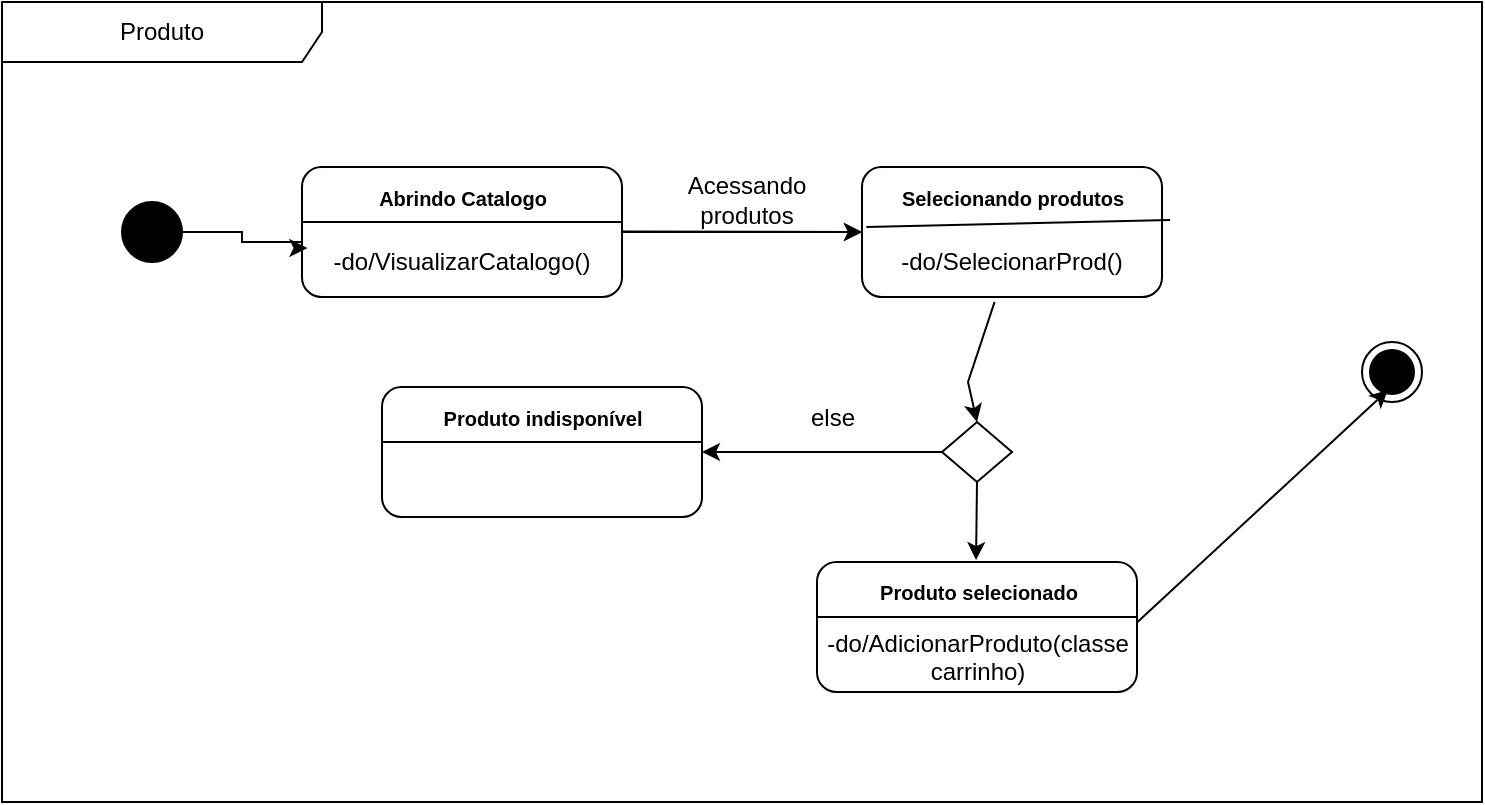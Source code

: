 <mxfile version="22.0.4" type="device">
  <diagram name="Página-1" id="yGVLeHQKEQPd2i5TsVwd">
    <mxGraphModel dx="1434" dy="782" grid="1" gridSize="10" guides="1" tooltips="1" connect="1" arrows="1" fold="1" page="1" pageScale="1" pageWidth="827" pageHeight="1169" math="0" shadow="0">
      <root>
        <mxCell id="0" />
        <mxCell id="1" parent="0" />
        <mxCell id="7DO0XFJWpTBuvcCqESki-1" value="Produto" style="shape=umlFrame;whiteSpace=wrap;html=1;pointerEvents=0;recursiveResize=0;container=1;collapsible=0;width=160;" parent="1" vertex="1">
          <mxGeometry x="30" y="10" width="740" height="400" as="geometry" />
        </mxCell>
        <mxCell id="7DO0XFJWpTBuvcCqESki-2" value="" style="ellipse;html=1;shape=endState;fillColor=#000000;strokeColor=#000000;" parent="7DO0XFJWpTBuvcCqESki-1" vertex="1">
          <mxGeometry x="680" y="170" width="30" height="30" as="geometry" />
        </mxCell>
        <mxCell id="7DO0XFJWpTBuvcCqESki-3" value="" style="ellipse;whiteSpace=wrap;html=1;aspect=fixed;fillColor=#000000;" parent="7DO0XFJWpTBuvcCqESki-1" vertex="1">
          <mxGeometry x="60" y="100" width="30" height="30" as="geometry" />
        </mxCell>
        <mxCell id="7DO0XFJWpTBuvcCqESki-4" style="edgeStyle=orthogonalEdgeStyle;rounded=0;orthogonalLoop=1;jettySize=auto;html=1;entryX=0;entryY=0.5;entryDx=0;entryDy=0;" parent="7DO0XFJWpTBuvcCqESki-1" source="7DO0XFJWpTBuvcCqESki-5" target="7DO0XFJWpTBuvcCqESki-8" edge="1">
          <mxGeometry relative="1" as="geometry" />
        </mxCell>
        <mxCell id="7DO0XFJWpTBuvcCqESki-5" value="&lt;br&gt;&lt;br&gt;-do/VisualizarCatalogo()" style="rounded=1;whiteSpace=wrap;html=1;" parent="7DO0XFJWpTBuvcCqESki-1" vertex="1">
          <mxGeometry x="150" y="82.5" width="160" height="65" as="geometry" />
        </mxCell>
        <mxCell id="7DO0XFJWpTBuvcCqESki-6" value="" style="endArrow=none;html=1;rounded=0;" parent="7DO0XFJWpTBuvcCqESki-1" edge="1">
          <mxGeometry width="50" height="50" relative="1" as="geometry">
            <mxPoint x="150" y="110" as="sourcePoint" />
            <mxPoint x="310" y="110" as="targetPoint" />
          </mxGeometry>
        </mxCell>
        <mxCell id="7DO0XFJWpTBuvcCqESki-7" value="&lt;span style=&quot;font-size: 10px;&quot;&gt;&lt;b&gt;Abrindo Catalogo&lt;br&gt;&lt;/b&gt;&lt;/span&gt;" style="text;html=1;align=center;verticalAlign=middle;resizable=0;points=[];autosize=1;strokeColor=none;fillColor=none;" parent="7DO0XFJWpTBuvcCqESki-1" vertex="1">
          <mxGeometry x="175" y="82.5" width="110" height="30" as="geometry" />
        </mxCell>
        <mxCell id="7DO0XFJWpTBuvcCqESki-8" value="&lt;br&gt;&lt;br&gt;-do/SelecionarProd()" style="rounded=1;whiteSpace=wrap;html=1;" parent="7DO0XFJWpTBuvcCqESki-1" vertex="1">
          <mxGeometry x="430" y="82.5" width="150" height="65" as="geometry" />
        </mxCell>
        <mxCell id="7DO0XFJWpTBuvcCqESki-9" value="" style="endArrow=none;html=1;rounded=0;entryX=1.027;entryY=0.408;entryDx=0;entryDy=0;entryPerimeter=0;exitX=0.01;exitY=0.329;exitDx=0;exitDy=0;exitPerimeter=0;" parent="7DO0XFJWpTBuvcCqESki-1" target="7DO0XFJWpTBuvcCqESki-8" edge="1">
          <mxGeometry width="50" height="50" relative="1" as="geometry">
            <mxPoint x="432.16" y="112.495" as="sourcePoint" />
            <mxPoint x="550" y="112.495" as="targetPoint" />
          </mxGeometry>
        </mxCell>
        <mxCell id="7DO0XFJWpTBuvcCqESki-10" value="&lt;span style=&quot;font-size: 10px;&quot;&gt;&lt;b&gt;Selecionando produtos&lt;br&gt;&lt;/b&gt;&lt;/span&gt;" style="text;html=1;align=center;verticalAlign=middle;resizable=0;points=[];autosize=1;strokeColor=none;fillColor=none;" parent="7DO0XFJWpTBuvcCqESki-1" vertex="1">
          <mxGeometry x="440" y="82.5" width="130" height="30" as="geometry" />
        </mxCell>
        <mxCell id="7DO0XFJWpTBuvcCqESki-11" style="edgeStyle=orthogonalEdgeStyle;rounded=0;orthogonalLoop=1;jettySize=auto;html=1;exitX=1;exitY=0.5;exitDx=0;exitDy=0;entryX=0.017;entryY=0.623;entryDx=0;entryDy=0;entryPerimeter=0;" parent="7DO0XFJWpTBuvcCqESki-1" source="7DO0XFJWpTBuvcCqESki-3" target="7DO0XFJWpTBuvcCqESki-5" edge="1">
          <mxGeometry relative="1" as="geometry">
            <Array as="points">
              <mxPoint x="120" y="115" />
              <mxPoint x="120" y="120" />
              <mxPoint x="150" y="120" />
              <mxPoint x="150" y="123" />
            </Array>
          </mxGeometry>
        </mxCell>
        <mxCell id="7DO0XFJWpTBuvcCqESki-12" value="Acessando&lt;br&gt;produtos" style="endArrow=classic;html=1;rounded=0;labelBackgroundColor=default;strokeColor=default;align=center;verticalAlign=middle;fontFamily=Helvetica;fontSize=12;fontColor=default;shape=connector;" parent="7DO0XFJWpTBuvcCqESki-1" edge="1">
          <mxGeometry x="0.021" y="16" width="50" height="50" relative="1" as="geometry">
            <mxPoint x="310" y="114.75" as="sourcePoint" />
            <mxPoint x="430" y="115" as="targetPoint" />
            <mxPoint as="offset" />
          </mxGeometry>
        </mxCell>
        <mxCell id="7DO0XFJWpTBuvcCqESki-13" value="" style="rhombus;whiteSpace=wrap;html=1;" parent="7DO0XFJWpTBuvcCqESki-1" vertex="1">
          <mxGeometry x="470" y="210" width="35" height="30" as="geometry" />
        </mxCell>
        <mxCell id="7DO0XFJWpTBuvcCqESki-14" value="" style="endArrow=classic;html=1;rounded=0;labelBackgroundColor=default;strokeColor=default;align=center;verticalAlign=middle;fontFamily=Helvetica;fontSize=12;fontColor=default;shape=connector;exitX=0.442;exitY=1.038;exitDx=0;exitDy=0;exitPerimeter=0;entryX=0.5;entryY=0;entryDx=0;entryDy=0;" parent="7DO0XFJWpTBuvcCqESki-1" source="7DO0XFJWpTBuvcCqESki-8" target="7DO0XFJWpTBuvcCqESki-13" edge="1">
          <mxGeometry x="0.021" y="16" width="50" height="50" relative="1" as="geometry">
            <mxPoint x="437" y="211.75" as="sourcePoint" />
            <mxPoint x="555" y="210" as="targetPoint" />
            <mxPoint as="offset" />
            <Array as="points">
              <mxPoint x="483" y="190" />
            </Array>
          </mxGeometry>
        </mxCell>
        <mxCell id="7DO0XFJWpTBuvcCqESki-15" value="" style="rounded=1;whiteSpace=wrap;html=1;" parent="7DO0XFJWpTBuvcCqESki-1" vertex="1">
          <mxGeometry x="190" y="192.5" width="160" height="65" as="geometry" />
        </mxCell>
        <mxCell id="7DO0XFJWpTBuvcCqESki-16" value="" style="endArrow=classic;html=1;rounded=0;labelBackgroundColor=default;strokeColor=default;align=center;verticalAlign=middle;fontFamily=Helvetica;fontSize=12;fontColor=default;shape=connector;exitX=0;exitY=0.5;exitDx=0;exitDy=0;entryX=1;entryY=0.5;entryDx=0;entryDy=0;" parent="7DO0XFJWpTBuvcCqESki-1" source="7DO0XFJWpTBuvcCqESki-13" target="7DO0XFJWpTBuvcCqESki-15" edge="1">
          <mxGeometry width="50" height="50" relative="1" as="geometry">
            <mxPoint x="370" y="224.75" as="sourcePoint" />
            <mxPoint x="475" y="224.5" as="targetPoint" />
          </mxGeometry>
        </mxCell>
        <mxCell id="7DO0XFJWpTBuvcCqESki-17" value="" style="endArrow=none;html=1;rounded=0;" parent="7DO0XFJWpTBuvcCqESki-1" edge="1">
          <mxGeometry width="50" height="50" relative="1" as="geometry">
            <mxPoint x="190" y="220" as="sourcePoint" />
            <mxPoint x="350" y="220" as="targetPoint" />
          </mxGeometry>
        </mxCell>
        <mxCell id="7DO0XFJWpTBuvcCqESki-18" value="&lt;span style=&quot;font-size: 10px;&quot;&gt;&lt;b&gt;Produto indisponível&lt;br&gt;&lt;/b&gt;&lt;/span&gt;" style="text;html=1;align=center;verticalAlign=middle;resizable=0;points=[];autosize=1;strokeColor=none;fillColor=none;" parent="7DO0XFJWpTBuvcCqESki-1" vertex="1">
          <mxGeometry x="210" y="192.5" width="120" height="30" as="geometry" />
        </mxCell>
        <mxCell id="7DO0XFJWpTBuvcCqESki-19" value="else" style="text;html=1;align=center;verticalAlign=middle;resizable=0;points=[];autosize=1;strokeColor=none;fillColor=none;" parent="7DO0XFJWpTBuvcCqESki-1" vertex="1">
          <mxGeometry x="390" y="192.5" width="50" height="30" as="geometry" />
        </mxCell>
        <mxCell id="7DO0XFJWpTBuvcCqESki-20" value="&lt;br&gt;&lt;br&gt;-do/AdicionarProduto(classe carrinho)" style="rounded=1;whiteSpace=wrap;html=1;" parent="7DO0XFJWpTBuvcCqESki-1" vertex="1">
          <mxGeometry x="407.5" y="280" width="160" height="65" as="geometry" />
        </mxCell>
        <mxCell id="7DO0XFJWpTBuvcCqESki-21" value="" style="endArrow=none;html=1;rounded=0;" parent="7DO0XFJWpTBuvcCqESki-1" edge="1">
          <mxGeometry width="50" height="50" relative="1" as="geometry">
            <mxPoint x="407.5" y="307.5" as="sourcePoint" />
            <mxPoint x="567.5" y="307.5" as="targetPoint" />
          </mxGeometry>
        </mxCell>
        <mxCell id="7DO0XFJWpTBuvcCqESki-22" value="&lt;span style=&quot;font-size: 10px;&quot;&gt;&lt;b&gt;Produto selecionado&lt;br&gt;&lt;/b&gt;&lt;/span&gt;" style="text;html=1;align=center;verticalAlign=middle;resizable=0;points=[];autosize=1;strokeColor=none;fillColor=none;" parent="7DO0XFJWpTBuvcCqESki-1" vertex="1">
          <mxGeometry x="427.5" y="280" width="120" height="30" as="geometry" />
        </mxCell>
        <mxCell id="7DO0XFJWpTBuvcCqESki-23" value="" style="endArrow=classic;html=1;rounded=0;labelBackgroundColor=default;strokeColor=default;align=center;verticalAlign=middle;fontFamily=Helvetica;fontSize=12;fontColor=default;shape=connector;entryX=0.433;entryY=0.8;entryDx=0;entryDy=0;entryPerimeter=0;" parent="7DO0XFJWpTBuvcCqESki-1" target="7DO0XFJWpTBuvcCqESki-2" edge="1">
          <mxGeometry width="50" height="50" relative="1" as="geometry">
            <mxPoint x="567.5" y="310.25" as="sourcePoint" />
            <mxPoint x="672.5" y="310.0" as="targetPoint" />
          </mxGeometry>
        </mxCell>
        <mxCell id="7DO0XFJWpTBuvcCqESki-24" value="" style="endArrow=classic;html=1;rounded=0;labelBackgroundColor=default;strokeColor=default;align=center;verticalAlign=middle;fontFamily=Helvetica;fontSize=12;fontColor=default;shape=connector;entryX=0.496;entryY=-0.033;entryDx=0;entryDy=0;entryPerimeter=0;exitX=0.5;exitY=1;exitDx=0;exitDy=0;" parent="7DO0XFJWpTBuvcCqESki-1" source="7DO0XFJWpTBuvcCqESki-13" target="7DO0XFJWpTBuvcCqESki-22" edge="1">
          <mxGeometry width="50" height="50" relative="1" as="geometry">
            <mxPoint x="480" y="280.0" as="sourcePoint" />
            <mxPoint x="605.5" y="163.75" as="targetPoint" />
          </mxGeometry>
        </mxCell>
      </root>
    </mxGraphModel>
  </diagram>
</mxfile>
